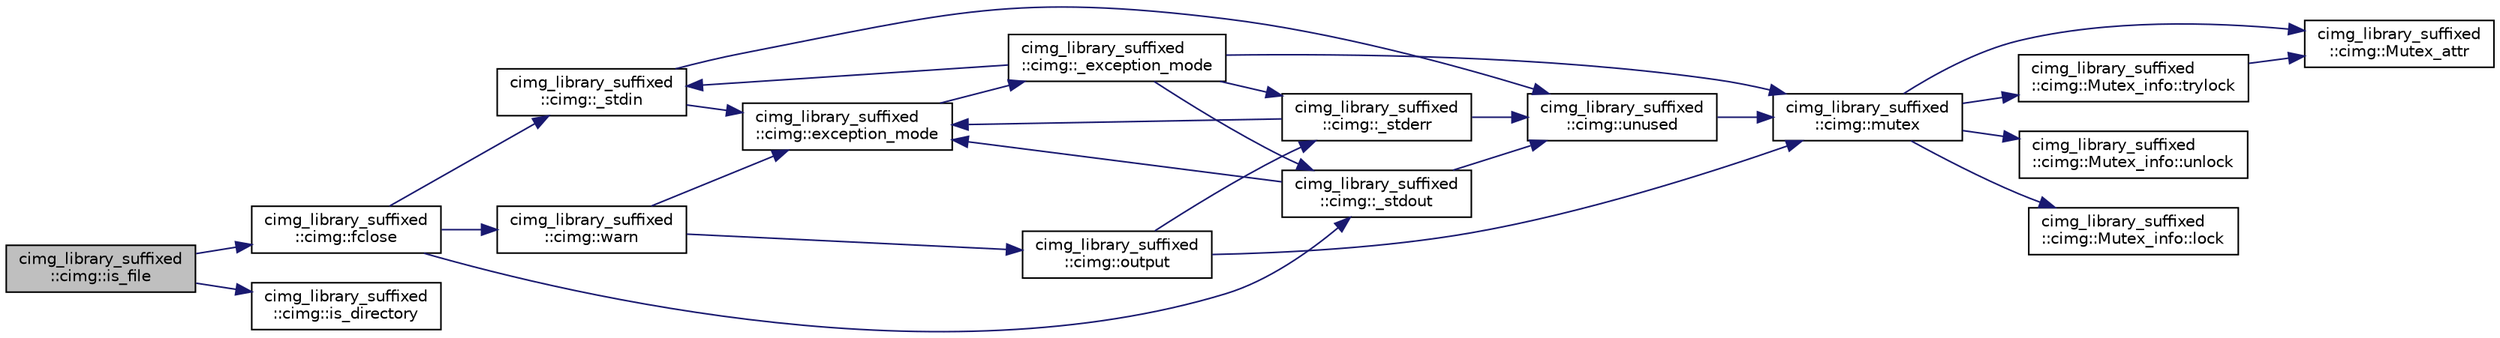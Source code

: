digraph "cimg_library_suffixed::cimg::is_file"
{
 // INTERACTIVE_SVG=YES
  edge [fontname="Helvetica",fontsize="10",labelfontname="Helvetica",labelfontsize="10"];
  node [fontname="Helvetica",fontsize="10",shape=record];
  rankdir="LR";
  Node1955 [label="cimg_library_suffixed\l::cimg::is_file",height=0.2,width=0.4,color="black", fillcolor="grey75", style="filled", fontcolor="black"];
  Node1955 -> Node1956 [color="midnightblue",fontsize="10",style="solid",fontname="Helvetica"];
  Node1956 [label="cimg_library_suffixed\l::cimg::fclose",height=0.2,width=0.4,color="black", fillcolor="white", style="filled",URL="$namespacecimg__library__suffixed_1_1cimg.html#ac436b94e6ffef5fd420bb3d7c05fd416",tooltip="Close a file. "];
  Node1956 -> Node1957 [color="midnightblue",fontsize="10",style="solid",fontname="Helvetica"];
  Node1957 [label="cimg_library_suffixed\l::cimg::_stdin",height=0.2,width=0.4,color="black", fillcolor="white", style="filled",URL="$namespacecimg__library__suffixed_1_1cimg.html#a01a3b743897290604513ea6d847c9886"];
  Node1957 -> Node1958 [color="midnightblue",fontsize="10",style="solid",fontname="Helvetica"];
  Node1958 [label="cimg_library_suffixed\l::cimg::exception_mode",height=0.2,width=0.4,color="black", fillcolor="white", style="filled",URL="$namespacecimg__library__suffixed_1_1cimg.html#aeafab144366eddd11360f32f468fa4af",tooltip="Set current  exception mode. "];
  Node1958 -> Node1959 [color="midnightblue",fontsize="10",style="solid",fontname="Helvetica"];
  Node1959 [label="cimg_library_suffixed\l::cimg::_exception_mode",height=0.2,width=0.4,color="black", fillcolor="white", style="filled",URL="$namespacecimg__library__suffixed_1_1cimg.html#a6c578f866de2be9be7e385d693c758c8"];
  Node1959 -> Node1960 [color="midnightblue",fontsize="10",style="solid",fontname="Helvetica"];
  Node1960 [label="cimg_library_suffixed\l::cimg::_stderr",height=0.2,width=0.4,color="black", fillcolor="white", style="filled",URL="$namespacecimg__library__suffixed_1_1cimg.html#aab8db7528c32a8fd3a3dc471e662782e"];
  Node1960 -> Node1958 [color="midnightblue",fontsize="10",style="solid",fontname="Helvetica"];
  Node1960 -> Node1961 [color="midnightblue",fontsize="10",style="solid",fontname="Helvetica"];
  Node1961 [label="cimg_library_suffixed\l::cimg::unused",height=0.2,width=0.4,color="black", fillcolor="white", style="filled",URL="$namespacecimg__library__suffixed_1_1cimg.html#a79aef0cbcf66ceb71c2b74cb66b4deb2",tooltip="Avoid warning messages due to unused parameters. Do nothing actually. "];
  Node1961 -> Node1962 [color="midnightblue",fontsize="10",style="solid",fontname="Helvetica"];
  Node1962 [label="cimg_library_suffixed\l::cimg::mutex",height=0.2,width=0.4,color="black", fillcolor="white", style="filled",URL="$namespacecimg__library__suffixed_1_1cimg.html#a9e739e4b4ac058abfba069466617b914"];
  Node1962 -> Node1963 [color="midnightblue",fontsize="10",style="solid",fontname="Helvetica"];
  Node1963 [label="cimg_library_suffixed\l::cimg::Mutex_attr",height=0.2,width=0.4,color="black", fillcolor="white", style="filled",URL="$namespacecimg__library__suffixed_1_1cimg.html#aa0e1bc96ae6e235dc5b67b8b0a466166"];
  Node1962 -> Node1964 [color="midnightblue",fontsize="10",style="solid",fontname="Helvetica"];
  Node1964 [label="cimg_library_suffixed\l::cimg::Mutex_info::unlock",height=0.2,width=0.4,color="black", fillcolor="white", style="filled",URL="$structcimg__library__suffixed_1_1cimg_1_1_mutex__info.html#afac3fa5f107ad4795fb867050f616555"];
  Node1962 -> Node1965 [color="midnightblue",fontsize="10",style="solid",fontname="Helvetica"];
  Node1965 [label="cimg_library_suffixed\l::cimg::Mutex_info::lock",height=0.2,width=0.4,color="black", fillcolor="white", style="filled",URL="$structcimg__library__suffixed_1_1cimg_1_1_mutex__info.html#a6cc8e26847a1aa649febed03d70182e7"];
  Node1962 -> Node1966 [color="midnightblue",fontsize="10",style="solid",fontname="Helvetica"];
  Node1966 [label="cimg_library_suffixed\l::cimg::Mutex_info::trylock",height=0.2,width=0.4,color="black", fillcolor="white", style="filled",URL="$structcimg__library__suffixed_1_1cimg_1_1_mutex__info.html#a9bf4ed1e1dfe6f28fa6250cd04f3c900"];
  Node1966 -> Node1963 [color="midnightblue",fontsize="10",style="solid",fontname="Helvetica"];
  Node1959 -> Node1957 [color="midnightblue",fontsize="10",style="solid",fontname="Helvetica"];
  Node1959 -> Node1967 [color="midnightblue",fontsize="10",style="solid",fontname="Helvetica"];
  Node1967 [label="cimg_library_suffixed\l::cimg::_stdout",height=0.2,width=0.4,color="black", fillcolor="white", style="filled",URL="$namespacecimg__library__suffixed_1_1cimg.html#a493220746e5df3466568bd7862825008"];
  Node1967 -> Node1958 [color="midnightblue",fontsize="10",style="solid",fontname="Helvetica"];
  Node1967 -> Node1961 [color="midnightblue",fontsize="10",style="solid",fontname="Helvetica"];
  Node1959 -> Node1962 [color="midnightblue",fontsize="10",style="solid",fontname="Helvetica"];
  Node1957 -> Node1961 [color="midnightblue",fontsize="10",style="solid",fontname="Helvetica"];
  Node1956 -> Node1967 [color="midnightblue",fontsize="10",style="solid",fontname="Helvetica"];
  Node1956 -> Node1968 [color="midnightblue",fontsize="10",style="solid",fontname="Helvetica"];
  Node1968 [label="cimg_library_suffixed\l::cimg::warn",height=0.2,width=0.4,color="black", fillcolor="white", style="filled",URL="$namespacecimg__library__suffixed_1_1cimg.html#acfd3624d72ed7f79c82ec45646c685e7",tooltip="Display a warning message on the default output stream. "];
  Node1968 -> Node1958 [color="midnightblue",fontsize="10",style="solid",fontname="Helvetica"];
  Node1968 -> Node1969 [color="midnightblue",fontsize="10",style="solid",fontname="Helvetica"];
  Node1969 [label="cimg_library_suffixed\l::cimg::output",height=0.2,width=0.4,color="black", fillcolor="white", style="filled",URL="$namespacecimg__library__suffixed_1_1cimg.html#ada686776cc71803df391eea79cd1b3e5",tooltip="Get/set default output stream for the  library messages. "];
  Node1969 -> Node1962 [color="midnightblue",fontsize="10",style="solid",fontname="Helvetica"];
  Node1969 -> Node1960 [color="midnightblue",fontsize="10",style="solid",fontname="Helvetica"];
  Node1955 -> Node1970 [color="midnightblue",fontsize="10",style="solid",fontname="Helvetica"];
  Node1970 [label="cimg_library_suffixed\l::cimg::is_directory",height=0.2,width=0.4,color="black", fillcolor="white", style="filled",URL="$namespacecimg__library__suffixed_1_1cimg.html#aca0e45a04eb1607f2e25101aae4b8572",tooltip="Check if a path is a directory. "];
}
